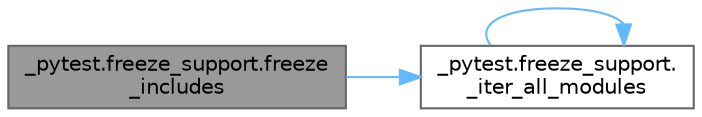 digraph "_pytest.freeze_support.freeze_includes"
{
 // LATEX_PDF_SIZE
  bgcolor="transparent";
  edge [fontname=Helvetica,fontsize=10,labelfontname=Helvetica,labelfontsize=10];
  node [fontname=Helvetica,fontsize=10,shape=box,height=0.2,width=0.4];
  rankdir="LR";
  Node1 [id="Node000001",label="_pytest.freeze_support.freeze\l_includes",height=0.2,width=0.4,color="gray40", fillcolor="grey60", style="filled", fontcolor="black",tooltip=" "];
  Node1 -> Node2 [id="edge1_Node000001_Node000002",color="steelblue1",style="solid",tooltip=" "];
  Node2 [id="Node000002",label="_pytest.freeze_support.\l_iter_all_modules",height=0.2,width=0.4,color="grey40", fillcolor="white", style="filled",URL="$namespace__pytest_1_1freeze__support.html#a763334508b57a4dbc9bb97383ad002d8",tooltip=" "];
  Node2 -> Node2 [id="edge2_Node000002_Node000002",color="steelblue1",style="solid",tooltip=" "];
}
